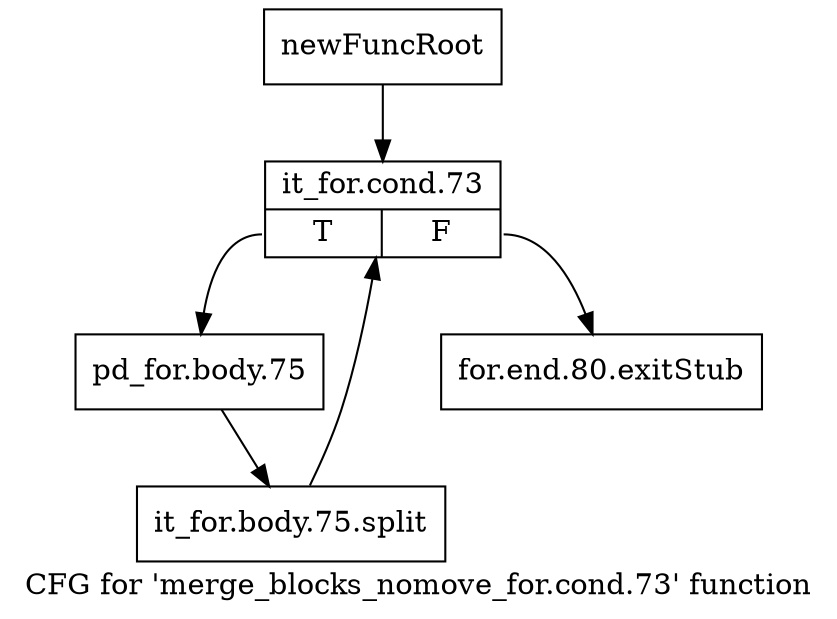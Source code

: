 digraph "CFG for 'merge_blocks_nomove_for.cond.73' function" {
	label="CFG for 'merge_blocks_nomove_for.cond.73' function";

	Node0xa57ea80 [shape=record,label="{newFuncRoot}"];
	Node0xa57ea80 -> Node0xa57eb20;
	Node0xa57ead0 [shape=record,label="{for.end.80.exitStub}"];
	Node0xa57eb20 [shape=record,label="{it_for.cond.73|{<s0>T|<s1>F}}"];
	Node0xa57eb20:s0 -> Node0xa57eb70;
	Node0xa57eb20:s1 -> Node0xa57ead0;
	Node0xa57eb70 [shape=record,label="{pd_for.body.75}"];
	Node0xa57eb70 -> Node0xf238de0;
	Node0xf238de0 [shape=record,label="{it_for.body.75.split}"];
	Node0xf238de0 -> Node0xa57eb20;
}
